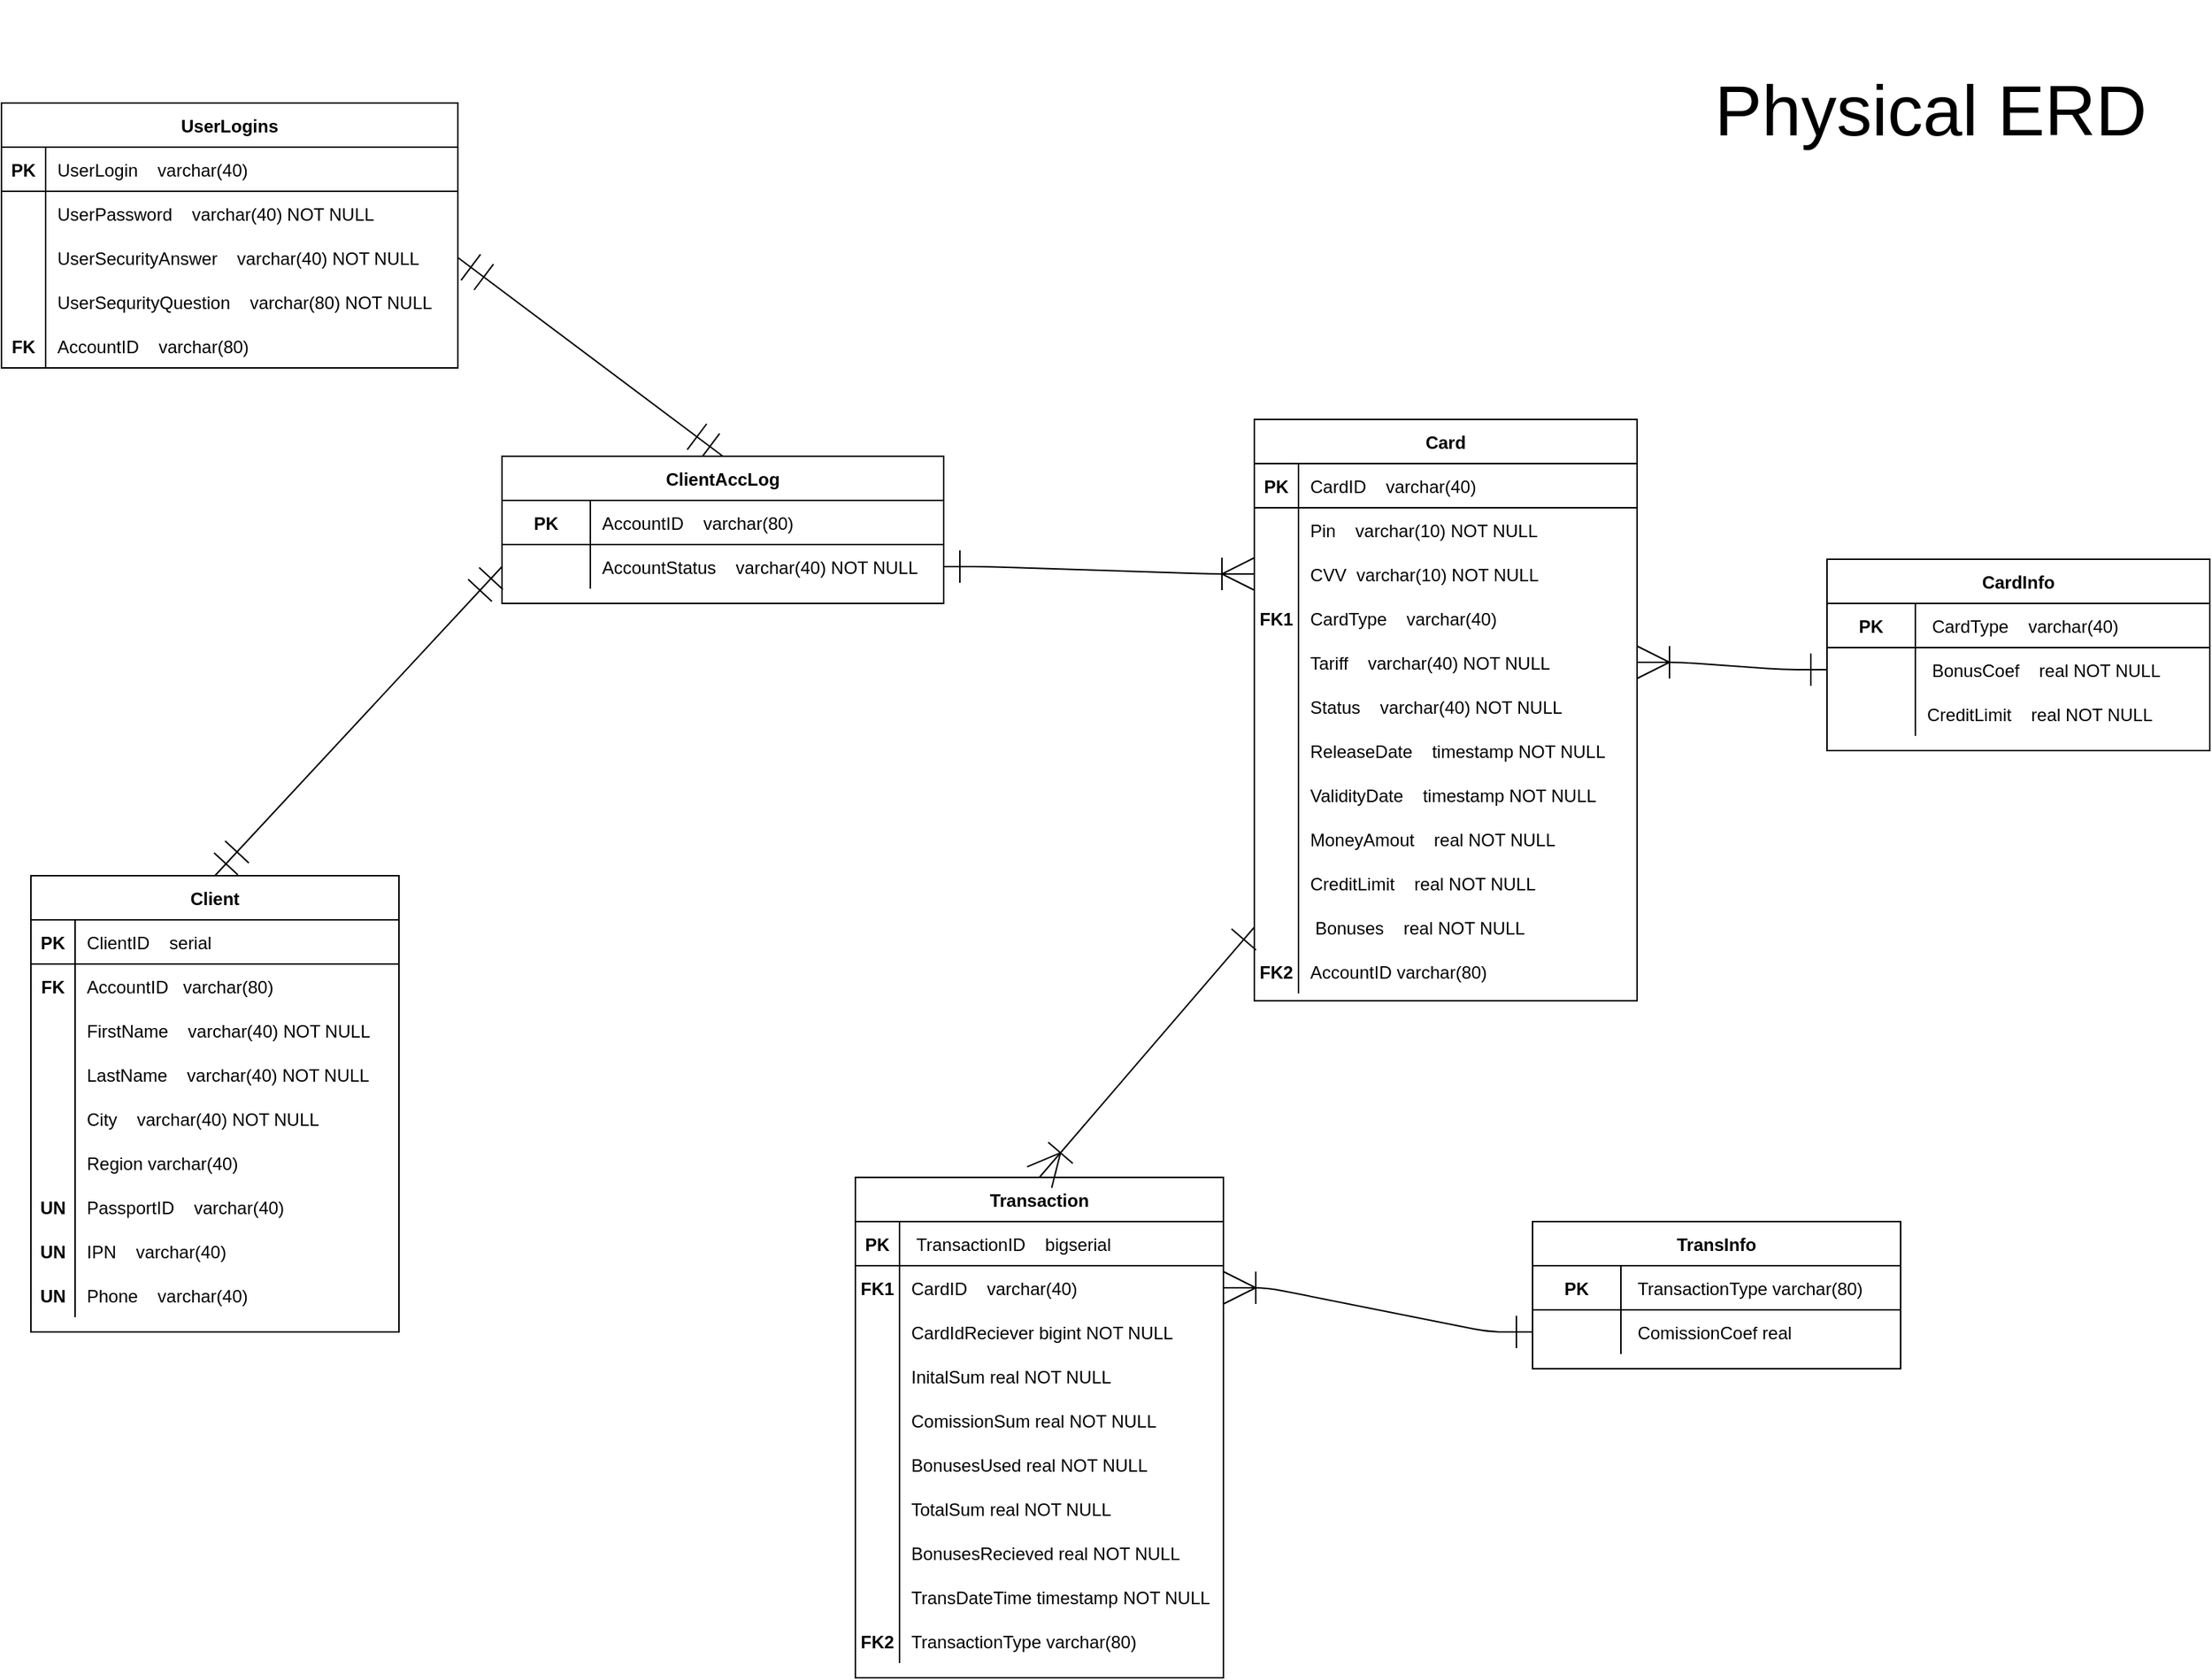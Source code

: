 <mxfile version="13.8.5" type="device"><diagram id="C5RBs43oDa-KdzZeNtuy" name="Page-1"><mxGraphModel dx="1564" dy="1929" grid="1" gridSize="10" guides="1" tooltips="1" connect="1" arrows="1" fold="1" page="1" pageScale="1" pageWidth="827" pageHeight="1169" math="0" shadow="0"><root><mxCell id="WIyWlLk6GJQsqaUBKTNV-0"/><mxCell id="WIyWlLk6GJQsqaUBKTNV-1" parent="WIyWlLk6GJQsqaUBKTNV-0"/><mxCell id="hEeisHP-9Jn-KDHCTW5e-211" value="" style="endArrow=ERmandOne;html=1;entryX=0.5;entryY=0;entryDx=0;entryDy=0;exitX=1;exitY=0.5;exitDx=0;exitDy=0;startArrow=ERmandOne;startFill=0;endFill=0;endSize=20;startSize=20;" parent="WIyWlLk6GJQsqaUBKTNV-1" source="hEeisHP-9Jn-KDHCTW5e-7" target="hEeisHP-9Jn-KDHCTW5e-103" edge="1"><mxGeometry width="50" height="50" relative="1" as="geometry"><mxPoint x="270" y="280" as="sourcePoint"/><mxPoint x="320" y="230" as="targetPoint"/></mxGeometry></mxCell><mxCell id="hEeisHP-9Jn-KDHCTW5e-212" value="" style="endArrow=ERmandOne;html=1;entryX=0;entryY=0.5;entryDx=0;entryDy=0;exitX=0.5;exitY=0;exitDx=0;exitDy=0;startArrow=ERmandOne;startFill=0;endFill=0;endSize=20;startSize=20;" parent="WIyWlLk6GJQsqaUBKTNV-1" source="hEeisHP-9Jn-KDHCTW5e-60" target="hEeisHP-9Jn-KDHCTW5e-110" edge="1"><mxGeometry width="50" height="50" relative="1" as="geometry"><mxPoint x="270" y="340" as="sourcePoint"/><mxPoint x="320" y="290" as="targetPoint"/></mxGeometry></mxCell><mxCell id="hEeisHP-9Jn-KDHCTW5e-60" value="Client" style="shape=table;startSize=30;container=1;collapsible=1;childLayout=tableLayout;fixedRows=1;rowLines=0;fontStyle=1;align=center;resizeLast=1;" parent="WIyWlLk6GJQsqaUBKTNV-1" vertex="1"><mxGeometry x="150" y="445" width="250" height="310" as="geometry"/></mxCell><mxCell id="hEeisHP-9Jn-KDHCTW5e-61" value="" style="shape=partialRectangle;collapsible=0;dropTarget=0;pointerEvents=0;fillColor=none;top=0;left=0;bottom=1;right=0;points=[[0,0.5],[1,0.5]];portConstraint=eastwest;" parent="hEeisHP-9Jn-KDHCTW5e-60" vertex="1"><mxGeometry y="30" width="250" height="30" as="geometry"/></mxCell><mxCell id="hEeisHP-9Jn-KDHCTW5e-62" value="PK" style="shape=partialRectangle;connectable=0;fillColor=none;top=0;left=0;bottom=0;right=0;fontStyle=1;overflow=hidden;" parent="hEeisHP-9Jn-KDHCTW5e-61" vertex="1"><mxGeometry width="30" height="30" as="geometry"/></mxCell><mxCell id="hEeisHP-9Jn-KDHCTW5e-63" value="ClientID    serial" style="shape=partialRectangle;connectable=0;fillColor=none;top=0;left=0;bottom=0;right=0;align=left;spacingLeft=6;fontStyle=0;overflow=hidden;" parent="hEeisHP-9Jn-KDHCTW5e-61" vertex="1"><mxGeometry x="30" width="220" height="30" as="geometry"/></mxCell><mxCell id="hEeisHP-9Jn-KDHCTW5e-64" value="" style="shape=partialRectangle;collapsible=0;dropTarget=0;pointerEvents=0;fillColor=none;top=0;left=0;bottom=0;right=0;points=[[0,0.5],[1,0.5]];portConstraint=eastwest;" parent="hEeisHP-9Jn-KDHCTW5e-60" vertex="1"><mxGeometry y="60" width="250" height="30" as="geometry"/></mxCell><mxCell id="hEeisHP-9Jn-KDHCTW5e-65" value="FK" style="shape=partialRectangle;connectable=0;fillColor=none;top=0;left=0;bottom=0;right=0;editable=1;overflow=hidden;fontStyle=1" parent="hEeisHP-9Jn-KDHCTW5e-64" vertex="1"><mxGeometry width="30" height="30" as="geometry"/></mxCell><mxCell id="hEeisHP-9Jn-KDHCTW5e-66" value="AccountID   varchar(80)" style="shape=partialRectangle;connectable=0;fillColor=none;top=0;left=0;bottom=0;right=0;align=left;spacingLeft=6;overflow=hidden;" parent="hEeisHP-9Jn-KDHCTW5e-64" vertex="1"><mxGeometry x="30" width="220" height="30" as="geometry"/></mxCell><mxCell id="hEeisHP-9Jn-KDHCTW5e-67" value="" style="shape=partialRectangle;collapsible=0;dropTarget=0;pointerEvents=0;fillColor=none;top=0;left=0;bottom=0;right=0;points=[[0,0.5],[1,0.5]];portConstraint=eastwest;" parent="hEeisHP-9Jn-KDHCTW5e-60" vertex="1"><mxGeometry y="90" width="250" height="30" as="geometry"/></mxCell><mxCell id="hEeisHP-9Jn-KDHCTW5e-68" value="" style="shape=partialRectangle;connectable=0;fillColor=none;top=0;left=0;bottom=0;right=0;editable=1;overflow=hidden;" parent="hEeisHP-9Jn-KDHCTW5e-67" vertex="1"><mxGeometry width="30" height="30" as="geometry"/></mxCell><mxCell id="hEeisHP-9Jn-KDHCTW5e-69" value="FirstName    varchar(40) NOT NULL" style="shape=partialRectangle;connectable=0;fillColor=none;top=0;left=0;bottom=0;right=0;align=left;spacingLeft=6;overflow=hidden;" parent="hEeisHP-9Jn-KDHCTW5e-67" vertex="1"><mxGeometry x="30" width="220" height="30" as="geometry"/></mxCell><mxCell id="hEeisHP-9Jn-KDHCTW5e-73" value="" style="shape=partialRectangle;collapsible=0;dropTarget=0;pointerEvents=0;fillColor=none;top=0;left=0;bottom=0;right=0;points=[[0,0.5],[1,0.5]];portConstraint=eastwest;" parent="hEeisHP-9Jn-KDHCTW5e-60" vertex="1"><mxGeometry y="120" width="250" height="30" as="geometry"/></mxCell><mxCell id="hEeisHP-9Jn-KDHCTW5e-74" value="" style="shape=partialRectangle;connectable=0;fillColor=none;top=0;left=0;bottom=0;right=0;editable=1;overflow=hidden;" parent="hEeisHP-9Jn-KDHCTW5e-73" vertex="1"><mxGeometry width="30" height="30" as="geometry"/></mxCell><mxCell id="hEeisHP-9Jn-KDHCTW5e-75" value="LastName    varchar(40) NOT NULL" style="shape=partialRectangle;connectable=0;fillColor=none;top=0;left=0;bottom=0;right=0;align=left;spacingLeft=6;overflow=hidden;" parent="hEeisHP-9Jn-KDHCTW5e-73" vertex="1"><mxGeometry x="30" width="220" height="30" as="geometry"/></mxCell><mxCell id="hEeisHP-9Jn-KDHCTW5e-70" value="" style="shape=partialRectangle;collapsible=0;dropTarget=0;pointerEvents=0;fillColor=none;top=0;left=0;bottom=0;right=0;points=[[0,0.5],[1,0.5]];portConstraint=eastwest;" parent="hEeisHP-9Jn-KDHCTW5e-60" vertex="1"><mxGeometry y="150" width="250" height="30" as="geometry"/></mxCell><mxCell id="hEeisHP-9Jn-KDHCTW5e-71" value="" style="shape=partialRectangle;connectable=0;fillColor=none;top=0;left=0;bottom=0;right=0;editable=1;overflow=hidden;" parent="hEeisHP-9Jn-KDHCTW5e-70" vertex="1"><mxGeometry width="30" height="30" as="geometry"/></mxCell><mxCell id="hEeisHP-9Jn-KDHCTW5e-72" value="City    varchar(40) NOT NULL" style="shape=partialRectangle;connectable=0;fillColor=none;top=0;left=0;bottom=0;right=0;align=left;spacingLeft=6;overflow=hidden;" parent="hEeisHP-9Jn-KDHCTW5e-70" vertex="1"><mxGeometry x="30" width="220" height="30" as="geometry"/></mxCell><mxCell id="iezUVxUMTP82HLsxbTyF-3" style="shape=partialRectangle;collapsible=0;dropTarget=0;pointerEvents=0;fillColor=none;top=0;left=0;bottom=0;right=0;points=[[0,0.5],[1,0.5]];portConstraint=eastwest;" vertex="1" parent="hEeisHP-9Jn-KDHCTW5e-60"><mxGeometry y="180" width="250" height="30" as="geometry"/></mxCell><mxCell id="iezUVxUMTP82HLsxbTyF-4" style="shape=partialRectangle;connectable=0;fillColor=none;top=0;left=0;bottom=0;right=0;editable=1;overflow=hidden;" vertex="1" parent="iezUVxUMTP82HLsxbTyF-3"><mxGeometry width="30" height="30" as="geometry"/></mxCell><mxCell id="iezUVxUMTP82HLsxbTyF-5" value="Region varchar(40)" style="shape=partialRectangle;connectable=0;fillColor=none;top=0;left=0;bottom=0;right=0;align=left;spacingLeft=6;overflow=hidden;" vertex="1" parent="iezUVxUMTP82HLsxbTyF-3"><mxGeometry x="30" width="220" height="30" as="geometry"/></mxCell><mxCell id="hEeisHP-9Jn-KDHCTW5e-76" value="" style="shape=partialRectangle;collapsible=0;dropTarget=0;pointerEvents=0;fillColor=none;top=0;left=0;bottom=0;right=0;points=[[0,0.5],[1,0.5]];portConstraint=eastwest;" parent="hEeisHP-9Jn-KDHCTW5e-60" vertex="1"><mxGeometry y="210" width="250" height="30" as="geometry"/></mxCell><mxCell id="hEeisHP-9Jn-KDHCTW5e-77" value="UN" style="shape=partialRectangle;connectable=0;fillColor=none;top=0;left=0;bottom=0;right=0;editable=1;overflow=hidden;fontStyle=1" parent="hEeisHP-9Jn-KDHCTW5e-76" vertex="1"><mxGeometry width="30" height="30" as="geometry"/></mxCell><mxCell id="hEeisHP-9Jn-KDHCTW5e-78" value="PassportID    varchar(40)" style="shape=partialRectangle;connectable=0;fillColor=none;top=0;left=0;bottom=0;right=0;align=left;spacingLeft=6;overflow=hidden;" parent="hEeisHP-9Jn-KDHCTW5e-76" vertex="1"><mxGeometry x="30" width="220" height="30" as="geometry"/></mxCell><mxCell id="hEeisHP-9Jn-KDHCTW5e-79" value="" style="shape=partialRectangle;collapsible=0;dropTarget=0;pointerEvents=0;fillColor=none;top=0;left=0;bottom=0;right=0;points=[[0,0.5],[1,0.5]];portConstraint=eastwest;" parent="hEeisHP-9Jn-KDHCTW5e-60" vertex="1"><mxGeometry y="240" width="250" height="30" as="geometry"/></mxCell><mxCell id="hEeisHP-9Jn-KDHCTW5e-80" value="UN" style="shape=partialRectangle;connectable=0;fillColor=none;top=0;left=0;bottom=0;right=0;editable=1;overflow=hidden;fontStyle=1" parent="hEeisHP-9Jn-KDHCTW5e-79" vertex="1"><mxGeometry width="30" height="30" as="geometry"/></mxCell><mxCell id="hEeisHP-9Jn-KDHCTW5e-81" value="IPN    varchar(40)" style="shape=partialRectangle;connectable=0;fillColor=none;top=0;left=0;bottom=0;right=0;align=left;spacingLeft=6;overflow=hidden;" parent="hEeisHP-9Jn-KDHCTW5e-79" vertex="1"><mxGeometry x="30" width="220" height="30" as="geometry"/></mxCell><mxCell id="hEeisHP-9Jn-KDHCTW5e-82" value="" style="shape=partialRectangle;collapsible=0;dropTarget=0;pointerEvents=0;fillColor=none;top=0;left=0;bottom=0;right=0;points=[[0,0.5],[1,0.5]];portConstraint=eastwest;" parent="hEeisHP-9Jn-KDHCTW5e-60" vertex="1"><mxGeometry y="270" width="250" height="30" as="geometry"/></mxCell><mxCell id="hEeisHP-9Jn-KDHCTW5e-83" value="UN" style="shape=partialRectangle;connectable=0;fillColor=none;top=0;left=0;bottom=0;right=0;editable=1;overflow=hidden;fontStyle=1" parent="hEeisHP-9Jn-KDHCTW5e-82" vertex="1"><mxGeometry width="30" height="30" as="geometry"/></mxCell><mxCell id="hEeisHP-9Jn-KDHCTW5e-84" value="Phone    varchar(40)" style="shape=partialRectangle;connectable=0;fillColor=none;top=0;left=0;bottom=0;right=0;align=left;spacingLeft=6;overflow=hidden;" parent="hEeisHP-9Jn-KDHCTW5e-82" vertex="1"><mxGeometry x="30" width="220" height="30" as="geometry"/></mxCell><mxCell id="hEeisHP-9Jn-KDHCTW5e-0" value="UserLogins" style="shape=table;startSize=30;container=1;collapsible=1;childLayout=tableLayout;fixedRows=1;rowLines=0;fontStyle=1;align=center;resizeLast=1;" parent="WIyWlLk6GJQsqaUBKTNV-1" vertex="1"><mxGeometry x="130" y="-80" width="310" height="180" as="geometry"/></mxCell><mxCell id="hEeisHP-9Jn-KDHCTW5e-1" value="" style="shape=partialRectangle;collapsible=0;dropTarget=0;pointerEvents=0;fillColor=none;top=0;left=0;bottom=1;right=0;points=[[0,0.5],[1,0.5]];portConstraint=eastwest;" parent="hEeisHP-9Jn-KDHCTW5e-0" vertex="1"><mxGeometry y="30" width="310" height="30" as="geometry"/></mxCell><mxCell id="hEeisHP-9Jn-KDHCTW5e-2" value="PK" style="shape=partialRectangle;connectable=0;fillColor=none;top=0;left=0;bottom=0;right=0;fontStyle=1;overflow=hidden;" parent="hEeisHP-9Jn-KDHCTW5e-1" vertex="1"><mxGeometry width="30" height="30" as="geometry"/></mxCell><mxCell id="hEeisHP-9Jn-KDHCTW5e-3" value="UserLogin    varchar(40)" style="shape=partialRectangle;connectable=0;fillColor=none;top=0;left=0;bottom=0;right=0;align=left;spacingLeft=6;fontStyle=0;overflow=hidden;" parent="hEeisHP-9Jn-KDHCTW5e-1" vertex="1"><mxGeometry x="30" width="280" height="30" as="geometry"/></mxCell><mxCell id="hEeisHP-9Jn-KDHCTW5e-4" value="" style="shape=partialRectangle;collapsible=0;dropTarget=0;pointerEvents=0;fillColor=none;top=0;left=0;bottom=0;right=0;points=[[0,0.5],[1,0.5]];portConstraint=eastwest;" parent="hEeisHP-9Jn-KDHCTW5e-0" vertex="1"><mxGeometry y="60" width="310" height="30" as="geometry"/></mxCell><mxCell id="hEeisHP-9Jn-KDHCTW5e-5" value="" style="shape=partialRectangle;connectable=0;fillColor=none;top=0;left=0;bottom=0;right=0;editable=1;overflow=hidden;" parent="hEeisHP-9Jn-KDHCTW5e-4" vertex="1"><mxGeometry width="30" height="30" as="geometry"/></mxCell><mxCell id="hEeisHP-9Jn-KDHCTW5e-6" value="UserPassword    varchar(40) NOT NULL" style="shape=partialRectangle;connectable=0;fillColor=none;top=0;left=0;bottom=0;right=0;align=left;spacingLeft=6;overflow=hidden;" parent="hEeisHP-9Jn-KDHCTW5e-4" vertex="1"><mxGeometry x="30" width="280" height="30" as="geometry"/></mxCell><mxCell id="hEeisHP-9Jn-KDHCTW5e-7" value="" style="shape=partialRectangle;collapsible=0;dropTarget=0;pointerEvents=0;fillColor=none;top=0;left=0;bottom=0;right=0;points=[[0,0.5],[1,0.5]];portConstraint=eastwest;" parent="hEeisHP-9Jn-KDHCTW5e-0" vertex="1"><mxGeometry y="90" width="310" height="30" as="geometry"/></mxCell><mxCell id="hEeisHP-9Jn-KDHCTW5e-8" value="" style="shape=partialRectangle;connectable=0;fillColor=none;top=0;left=0;bottom=0;right=0;editable=1;overflow=hidden;" parent="hEeisHP-9Jn-KDHCTW5e-7" vertex="1"><mxGeometry width="30" height="30" as="geometry"/></mxCell><mxCell id="hEeisHP-9Jn-KDHCTW5e-9" value="UserSecurityAnswer    varchar(40) NOT NULL" style="shape=partialRectangle;connectable=0;fillColor=none;top=0;left=0;bottom=0;right=0;align=left;spacingLeft=6;overflow=hidden;" parent="hEeisHP-9Jn-KDHCTW5e-7" vertex="1"><mxGeometry x="30" width="280" height="30" as="geometry"/></mxCell><mxCell id="hEeisHP-9Jn-KDHCTW5e-10" value="" style="shape=partialRectangle;collapsible=0;dropTarget=0;pointerEvents=0;fillColor=none;top=0;left=0;bottom=0;right=0;points=[[0,0.5],[1,0.5]];portConstraint=eastwest;" parent="hEeisHP-9Jn-KDHCTW5e-0" vertex="1"><mxGeometry y="120" width="310" height="30" as="geometry"/></mxCell><mxCell id="hEeisHP-9Jn-KDHCTW5e-11" value="" style="shape=partialRectangle;connectable=0;fillColor=none;top=0;left=0;bottom=0;right=0;editable=1;overflow=hidden;" parent="hEeisHP-9Jn-KDHCTW5e-10" vertex="1"><mxGeometry width="30" height="30" as="geometry"/></mxCell><mxCell id="hEeisHP-9Jn-KDHCTW5e-12" value="UserSequrityQuestion    varchar(80) NOT NULL" style="shape=partialRectangle;connectable=0;fillColor=none;top=0;left=0;bottom=0;right=0;align=left;spacingLeft=6;overflow=hidden;" parent="hEeisHP-9Jn-KDHCTW5e-10" vertex="1"><mxGeometry x="30" width="280" height="30" as="geometry"/></mxCell><mxCell id="hEeisHP-9Jn-KDHCTW5e-30" value="" style="shape=partialRectangle;collapsible=0;dropTarget=0;pointerEvents=0;fillColor=none;top=0;left=0;bottom=0;right=0;points=[[0,0.5],[1,0.5]];portConstraint=eastwest;" parent="hEeisHP-9Jn-KDHCTW5e-0" vertex="1"><mxGeometry y="150" width="310" height="30" as="geometry"/></mxCell><mxCell id="hEeisHP-9Jn-KDHCTW5e-31" value="FK" style="shape=partialRectangle;connectable=0;fillColor=none;top=0;left=0;bottom=0;right=0;fontStyle=1;overflow=hidden;" parent="hEeisHP-9Jn-KDHCTW5e-30" vertex="1"><mxGeometry width="30" height="30" as="geometry"/></mxCell><mxCell id="hEeisHP-9Jn-KDHCTW5e-32" value="AccountID    varchar(80) " style="shape=partialRectangle;connectable=0;fillColor=none;top=0;left=0;bottom=0;right=0;align=left;spacingLeft=6;fontStyle=0;overflow=hidden;" parent="hEeisHP-9Jn-KDHCTW5e-30" vertex="1"><mxGeometry x="30" width="280" height="30" as="geometry"/></mxCell><mxCell id="hEeisHP-9Jn-KDHCTW5e-177" value="Card" style="shape=table;startSize=30;container=1;collapsible=1;childLayout=tableLayout;fixedRows=1;rowLines=0;fontStyle=1;align=center;resizeLast=1;" parent="WIyWlLk6GJQsqaUBKTNV-1" vertex="1"><mxGeometry x="981" y="135" width="260" height="395" as="geometry"/></mxCell><mxCell id="hEeisHP-9Jn-KDHCTW5e-178" value="" style="shape=partialRectangle;collapsible=0;dropTarget=0;pointerEvents=0;fillColor=none;top=0;left=0;bottom=1;right=0;points=[[0,0.5],[1,0.5]];portConstraint=eastwest;" parent="hEeisHP-9Jn-KDHCTW5e-177" vertex="1"><mxGeometry y="30" width="260" height="30" as="geometry"/></mxCell><mxCell id="hEeisHP-9Jn-KDHCTW5e-179" value="PK" style="shape=partialRectangle;connectable=0;fillColor=none;top=0;left=0;bottom=0;right=0;fontStyle=1;overflow=hidden;" parent="hEeisHP-9Jn-KDHCTW5e-178" vertex="1"><mxGeometry width="30" height="30" as="geometry"/></mxCell><mxCell id="hEeisHP-9Jn-KDHCTW5e-180" value="CardID    varchar(40)" style="shape=partialRectangle;connectable=0;fillColor=none;top=0;left=0;bottom=0;right=0;align=left;spacingLeft=6;fontStyle=0;overflow=hidden;" parent="hEeisHP-9Jn-KDHCTW5e-178" vertex="1"><mxGeometry x="30" width="230" height="30" as="geometry"/></mxCell><mxCell id="hEeisHP-9Jn-KDHCTW5e-181" value="" style="shape=partialRectangle;collapsible=0;dropTarget=0;pointerEvents=0;fillColor=none;top=0;left=0;bottom=0;right=0;points=[[0,0.5],[1,0.5]];portConstraint=eastwest;" parent="hEeisHP-9Jn-KDHCTW5e-177" vertex="1"><mxGeometry y="60" width="260" height="30" as="geometry"/></mxCell><mxCell id="hEeisHP-9Jn-KDHCTW5e-182" value="" style="shape=partialRectangle;connectable=0;fillColor=none;top=0;left=0;bottom=0;right=0;editable=1;overflow=hidden;" parent="hEeisHP-9Jn-KDHCTW5e-181" vertex="1"><mxGeometry width="30" height="30" as="geometry"/></mxCell><mxCell id="hEeisHP-9Jn-KDHCTW5e-183" value="Pin    varchar(10) NOT NULL" style="shape=partialRectangle;connectable=0;fillColor=none;top=0;left=0;bottom=0;right=0;align=left;spacingLeft=6;overflow=hidden;" parent="hEeisHP-9Jn-KDHCTW5e-181" vertex="1"><mxGeometry x="30" width="230" height="30" as="geometry"/></mxCell><mxCell id="bzq7xcYfYld5yZ7aSAwy-1" style="shape=partialRectangle;collapsible=0;dropTarget=0;pointerEvents=0;fillColor=none;top=0;left=0;bottom=0;right=0;points=[[0,0.5],[1,0.5]];portConstraint=eastwest;" parent="hEeisHP-9Jn-KDHCTW5e-177" vertex="1"><mxGeometry y="90" width="260" height="30" as="geometry"/></mxCell><mxCell id="bzq7xcYfYld5yZ7aSAwy-2" style="shape=partialRectangle;connectable=0;fillColor=none;top=0;left=0;bottom=0;right=0;editable=1;overflow=hidden;" parent="bzq7xcYfYld5yZ7aSAwy-1" vertex="1"><mxGeometry width="30" height="30" as="geometry"/></mxCell><mxCell id="bzq7xcYfYld5yZ7aSAwy-3" style="shape=partialRectangle;connectable=0;fillColor=none;top=0;left=0;bottom=0;right=0;align=left;spacingLeft=6;overflow=hidden;" parent="bzq7xcYfYld5yZ7aSAwy-1" vertex="1"><mxGeometry x="30" width="230" height="30" as="geometry"/></mxCell><mxCell id="hEeisHP-9Jn-KDHCTW5e-184" value="" style="shape=partialRectangle;collapsible=0;dropTarget=0;pointerEvents=0;fillColor=none;top=0;left=0;bottom=0;right=0;points=[[0,0.5],[1,0.5]];portConstraint=eastwest;" parent="hEeisHP-9Jn-KDHCTW5e-177" vertex="1"><mxGeometry y="120" width="260" height="30" as="geometry"/></mxCell><mxCell id="hEeisHP-9Jn-KDHCTW5e-185" value="FK1" style="shape=partialRectangle;connectable=0;fillColor=none;top=0;left=0;bottom=0;right=0;editable=1;overflow=hidden;fontStyle=1" parent="hEeisHP-9Jn-KDHCTW5e-184" vertex="1"><mxGeometry width="30" height="30" as="geometry"/></mxCell><mxCell id="hEeisHP-9Jn-KDHCTW5e-186" value="CardType    varchar(40)" style="shape=partialRectangle;connectable=0;fillColor=none;top=0;left=0;bottom=0;right=0;align=left;spacingLeft=6;overflow=hidden;fontStyle=0" parent="hEeisHP-9Jn-KDHCTW5e-184" vertex="1"><mxGeometry x="30" width="230" height="30" as="geometry"/></mxCell><mxCell id="hEeisHP-9Jn-KDHCTW5e-187" value="" style="shape=partialRectangle;collapsible=0;dropTarget=0;pointerEvents=0;fillColor=none;top=0;left=0;bottom=0;right=0;points=[[0,0.5],[1,0.5]];portConstraint=eastwest;" parent="hEeisHP-9Jn-KDHCTW5e-177" vertex="1"><mxGeometry y="150" width="260" height="30" as="geometry"/></mxCell><mxCell id="hEeisHP-9Jn-KDHCTW5e-188" value="" style="shape=partialRectangle;connectable=0;fillColor=none;top=0;left=0;bottom=0;right=0;editable=1;overflow=hidden;" parent="hEeisHP-9Jn-KDHCTW5e-187" vertex="1"><mxGeometry width="30" height="30" as="geometry"/></mxCell><mxCell id="hEeisHP-9Jn-KDHCTW5e-189" value="Tariff    varchar(40) NOT NULL" style="shape=partialRectangle;connectable=0;fillColor=none;top=0;left=0;bottom=0;right=0;align=left;spacingLeft=6;overflow=hidden;" parent="hEeisHP-9Jn-KDHCTW5e-187" vertex="1"><mxGeometry x="30" width="230" height="30" as="geometry"/></mxCell><mxCell id="hEeisHP-9Jn-KDHCTW5e-190" value="" style="shape=partialRectangle;collapsible=0;dropTarget=0;pointerEvents=0;fillColor=none;top=0;left=0;bottom=0;right=0;points=[[0,0.5],[1,0.5]];portConstraint=eastwest;" parent="hEeisHP-9Jn-KDHCTW5e-177" vertex="1"><mxGeometry y="180" width="260" height="30" as="geometry"/></mxCell><mxCell id="hEeisHP-9Jn-KDHCTW5e-191" value="" style="shape=partialRectangle;connectable=0;fillColor=none;top=0;left=0;bottom=0;right=0;editable=1;overflow=hidden;" parent="hEeisHP-9Jn-KDHCTW5e-190" vertex="1"><mxGeometry width="30" height="30" as="geometry"/></mxCell><mxCell id="hEeisHP-9Jn-KDHCTW5e-192" value="Status    varchar(40) NOT NULL" style="shape=partialRectangle;connectable=0;fillColor=none;top=0;left=0;bottom=0;right=0;align=left;spacingLeft=6;overflow=hidden;" parent="hEeisHP-9Jn-KDHCTW5e-190" vertex="1"><mxGeometry x="30" width="230" height="30" as="geometry"/></mxCell><mxCell id="hEeisHP-9Jn-KDHCTW5e-193" value="" style="shape=partialRectangle;collapsible=0;dropTarget=0;pointerEvents=0;fillColor=none;top=0;left=0;bottom=0;right=0;points=[[0,0.5],[1,0.5]];portConstraint=eastwest;" parent="hEeisHP-9Jn-KDHCTW5e-177" vertex="1"><mxGeometry y="210" width="260" height="30" as="geometry"/></mxCell><mxCell id="hEeisHP-9Jn-KDHCTW5e-194" value="" style="shape=partialRectangle;connectable=0;fillColor=none;top=0;left=0;bottom=0;right=0;editable=1;overflow=hidden;" parent="hEeisHP-9Jn-KDHCTW5e-193" vertex="1"><mxGeometry width="30" height="30" as="geometry"/></mxCell><mxCell id="hEeisHP-9Jn-KDHCTW5e-195" value="ReleaseDate    timestamp NOT NULL" style="shape=partialRectangle;connectable=0;fillColor=none;top=0;left=0;bottom=0;right=0;align=left;spacingLeft=6;overflow=hidden;" parent="hEeisHP-9Jn-KDHCTW5e-193" vertex="1"><mxGeometry x="30" width="230" height="30" as="geometry"/></mxCell><mxCell id="hEeisHP-9Jn-KDHCTW5e-196" value="" style="shape=partialRectangle;collapsible=0;dropTarget=0;pointerEvents=0;fillColor=none;top=0;left=0;bottom=0;right=0;points=[[0,0.5],[1,0.5]];portConstraint=eastwest;" parent="hEeisHP-9Jn-KDHCTW5e-177" vertex="1"><mxGeometry y="240" width="260" height="30" as="geometry"/></mxCell><mxCell id="hEeisHP-9Jn-KDHCTW5e-197" value="" style="shape=partialRectangle;connectable=0;fillColor=none;top=0;left=0;bottom=0;right=0;editable=1;overflow=hidden;" parent="hEeisHP-9Jn-KDHCTW5e-196" vertex="1"><mxGeometry width="30" height="30" as="geometry"/></mxCell><mxCell id="hEeisHP-9Jn-KDHCTW5e-198" value="ValidityDate    timestamp NOT NULL" style="shape=partialRectangle;connectable=0;fillColor=none;top=0;left=0;bottom=0;right=0;align=left;spacingLeft=6;overflow=hidden;" parent="hEeisHP-9Jn-KDHCTW5e-196" vertex="1"><mxGeometry x="30" width="230" height="30" as="geometry"/></mxCell><mxCell id="FJ2U3e6YFhxGVeKbglPb-0" style="shape=partialRectangle;collapsible=0;dropTarget=0;pointerEvents=0;fillColor=none;top=0;left=0;bottom=0;right=0;points=[[0,0.5],[1,0.5]];portConstraint=eastwest;" parent="hEeisHP-9Jn-KDHCTW5e-177" vertex="1"><mxGeometry y="270" width="260" height="30" as="geometry"/></mxCell><mxCell id="FJ2U3e6YFhxGVeKbglPb-1" style="shape=partialRectangle;connectable=0;fillColor=none;top=0;left=0;bottom=0;right=0;editable=1;overflow=hidden;" parent="FJ2U3e6YFhxGVeKbglPb-0" vertex="1"><mxGeometry width="30" height="30" as="geometry"/></mxCell><mxCell id="FJ2U3e6YFhxGVeKbglPb-2" value="MoneyAmout    real NOT NULL" style="shape=partialRectangle;connectable=0;fillColor=none;top=0;left=0;bottom=0;right=0;align=left;spacingLeft=6;overflow=hidden;" parent="FJ2U3e6YFhxGVeKbglPb-0" vertex="1"><mxGeometry x="30" width="230" height="30" as="geometry"/></mxCell><mxCell id="hEeisHP-9Jn-KDHCTW5e-199" value="" style="shape=partialRectangle;collapsible=0;dropTarget=0;pointerEvents=0;fillColor=none;top=0;left=0;bottom=0;right=0;points=[[0,0.5],[1,0.5]];portConstraint=eastwest;" parent="hEeisHP-9Jn-KDHCTW5e-177" vertex="1"><mxGeometry y="300" width="260" height="30" as="geometry"/></mxCell><mxCell id="hEeisHP-9Jn-KDHCTW5e-200" value="" style="shape=partialRectangle;connectable=0;fillColor=none;top=0;left=0;bottom=0;right=0;editable=1;overflow=hidden;" parent="hEeisHP-9Jn-KDHCTW5e-199" vertex="1"><mxGeometry width="30" height="30" as="geometry"/></mxCell><mxCell id="hEeisHP-9Jn-KDHCTW5e-201" value="CreditLimit    real NOT NULL" style="shape=partialRectangle;connectable=0;fillColor=none;top=0;left=0;bottom=0;right=0;align=left;spacingLeft=6;overflow=hidden;" parent="hEeisHP-9Jn-KDHCTW5e-199" vertex="1"><mxGeometry x="30" width="230" height="30" as="geometry"/></mxCell><mxCell id="hEeisHP-9Jn-KDHCTW5e-202" value="" style="shape=partialRectangle;collapsible=0;dropTarget=0;pointerEvents=0;fillColor=none;top=0;left=0;bottom=0;right=0;points=[[0,0.5],[1,0.5]];portConstraint=eastwest;" parent="hEeisHP-9Jn-KDHCTW5e-177" vertex="1"><mxGeometry y="330" width="260" height="30" as="geometry"/></mxCell><mxCell id="hEeisHP-9Jn-KDHCTW5e-203" value="" style="shape=partialRectangle;connectable=0;fillColor=none;top=0;left=0;bottom=0;right=0;editable=1;overflow=hidden;" parent="hEeisHP-9Jn-KDHCTW5e-202" vertex="1"><mxGeometry width="30" height="30" as="geometry"/></mxCell><mxCell id="hEeisHP-9Jn-KDHCTW5e-204" value=" Bonuses    real NOT NULL" style="shape=partialRectangle;connectable=0;fillColor=none;top=0;left=0;bottom=0;right=0;align=left;spacingLeft=6;overflow=hidden;" parent="hEeisHP-9Jn-KDHCTW5e-202" vertex="1"><mxGeometry x="30" width="230" height="30" as="geometry"/></mxCell><mxCell id="iezUVxUMTP82HLsxbTyF-0" style="shape=partialRectangle;collapsible=0;dropTarget=0;pointerEvents=0;fillColor=none;top=0;left=0;bottom=0;right=0;points=[[0,0.5],[1,0.5]];portConstraint=eastwest;" vertex="1" parent="hEeisHP-9Jn-KDHCTW5e-177"><mxGeometry y="360" width="260" height="30" as="geometry"/></mxCell><mxCell id="iezUVxUMTP82HLsxbTyF-1" value="FK2" style="shape=partialRectangle;connectable=0;fillColor=none;top=0;left=0;bottom=0;right=0;editable=1;overflow=hidden;fontStyle=1" vertex="1" parent="iezUVxUMTP82HLsxbTyF-0"><mxGeometry width="30" height="30" as="geometry"/></mxCell><mxCell id="iezUVxUMTP82HLsxbTyF-2" value="AccountID varchar(80)" style="shape=partialRectangle;connectable=0;fillColor=none;top=0;left=0;bottom=0;right=0;align=left;spacingLeft=6;overflow=hidden;" vertex="1" parent="iezUVxUMTP82HLsxbTyF-0"><mxGeometry x="30" width="230" height="30" as="geometry"/></mxCell><mxCell id="hEeisHP-9Jn-KDHCTW5e-136" value="CardInfo" style="shape=table;startSize=30;container=1;collapsible=1;childLayout=tableLayout;fixedRows=1;rowLines=0;fontStyle=1;align=center;resizeLast=1;" parent="WIyWlLk6GJQsqaUBKTNV-1" vertex="1"><mxGeometry x="1370" y="230" width="260" height="130" as="geometry"/></mxCell><mxCell id="hEeisHP-9Jn-KDHCTW5e-137" value="" style="shape=partialRectangle;collapsible=0;dropTarget=0;pointerEvents=0;fillColor=none;top=0;left=0;bottom=1;right=0;points=[[0,0.5],[1,0.5]];portConstraint=eastwest;" parent="hEeisHP-9Jn-KDHCTW5e-136" vertex="1"><mxGeometry y="30" width="260" height="30" as="geometry"/></mxCell><mxCell id="hEeisHP-9Jn-KDHCTW5e-138" value="PK" style="shape=partialRectangle;connectable=0;fillColor=none;top=0;left=0;bottom=0;right=0;fontStyle=1;overflow=hidden;" parent="hEeisHP-9Jn-KDHCTW5e-137" vertex="1"><mxGeometry width="60" height="30" as="geometry"/></mxCell><mxCell id="hEeisHP-9Jn-KDHCTW5e-139" value=" CardType    varchar(40)" style="shape=partialRectangle;connectable=0;fillColor=none;top=0;left=0;bottom=0;right=0;align=left;spacingLeft=6;fontStyle=0;overflow=hidden;" parent="hEeisHP-9Jn-KDHCTW5e-137" vertex="1"><mxGeometry x="60" width="200" height="30" as="geometry"/></mxCell><mxCell id="hEeisHP-9Jn-KDHCTW5e-140" value="" style="shape=partialRectangle;collapsible=0;dropTarget=0;pointerEvents=0;fillColor=none;top=0;left=0;bottom=0;right=0;points=[[0,0.5],[1,0.5]];portConstraint=eastwest;" parent="hEeisHP-9Jn-KDHCTW5e-136" vertex="1"><mxGeometry y="60" width="260" height="30" as="geometry"/></mxCell><mxCell id="hEeisHP-9Jn-KDHCTW5e-141" value="" style="shape=partialRectangle;connectable=0;fillColor=none;top=0;left=0;bottom=0;right=0;editable=1;overflow=hidden;" parent="hEeisHP-9Jn-KDHCTW5e-140" vertex="1"><mxGeometry width="60" height="30" as="geometry"/></mxCell><mxCell id="hEeisHP-9Jn-KDHCTW5e-142" value=" BonusCoef    real NOT NULL" style="shape=partialRectangle;connectable=0;fillColor=none;top=0;left=0;bottom=0;right=0;align=left;spacingLeft=6;overflow=hidden;" parent="hEeisHP-9Jn-KDHCTW5e-140" vertex="1"><mxGeometry x="60" width="200" height="30" as="geometry"/></mxCell><mxCell id="hEeisHP-9Jn-KDHCTW5e-205" value="" style="shape=partialRectangle;collapsible=0;dropTarget=0;pointerEvents=0;fillColor=none;top=0;left=0;bottom=0;right=0;points=[[0,0.5],[1,0.5]];portConstraint=eastwest;" parent="hEeisHP-9Jn-KDHCTW5e-136" vertex="1"><mxGeometry y="90" width="260" height="30" as="geometry"/></mxCell><mxCell id="hEeisHP-9Jn-KDHCTW5e-206" value="" style="shape=partialRectangle;connectable=0;fillColor=none;top=0;left=0;bottom=0;right=0;editable=1;overflow=hidden;" parent="hEeisHP-9Jn-KDHCTW5e-205" vertex="1"><mxGeometry width="60" height="30" as="geometry"/></mxCell><mxCell id="hEeisHP-9Jn-KDHCTW5e-207" value="CreditLimit    real NOT NULL" style="shape=partialRectangle;connectable=0;fillColor=none;top=0;left=0;bottom=0;right=0;align=left;spacingLeft=6;overflow=hidden;" parent="hEeisHP-9Jn-KDHCTW5e-205" vertex="1"><mxGeometry x="60" width="200" height="30" as="geometry"/></mxCell><mxCell id="VLAxBNAze7589AXrGjAp-3" value="" style="edgeStyle=entityRelationEdgeStyle;fontSize=12;html=1;endArrow=ERone;strokeWidth=1;entryX=0;entryY=0.5;entryDx=0;entryDy=0;exitX=1;exitY=0.5;exitDx=0;exitDy=0;startArrow=ERoneToMany;startFill=0;endFill=0;endSize=20;startSize=20;" parent="WIyWlLk6GJQsqaUBKTNV-1" source="hEeisHP-9Jn-KDHCTW5e-187" target="hEeisHP-9Jn-KDHCTW5e-140" edge="1"><mxGeometry width="100" height="100" relative="1" as="geometry"><mxPoint x="930" y="390" as="sourcePoint"/><mxPoint x="1030" y="290" as="targetPoint"/></mxGeometry></mxCell><mxCell id="hEeisHP-9Jn-KDHCTW5e-143" value="Transaction" style="shape=table;startSize=30;container=1;collapsible=1;childLayout=tableLayout;fixedRows=1;rowLines=0;fontStyle=1;align=center;resizeLast=1;" parent="WIyWlLk6GJQsqaUBKTNV-1" vertex="1"><mxGeometry x="710" y="650" width="250" height="340" as="geometry"/></mxCell><mxCell id="hEeisHP-9Jn-KDHCTW5e-144" value="" style="shape=partialRectangle;collapsible=0;dropTarget=0;pointerEvents=0;fillColor=none;top=0;left=0;bottom=1;right=0;points=[[0,0.5],[1,0.5]];portConstraint=eastwest;" parent="hEeisHP-9Jn-KDHCTW5e-143" vertex="1"><mxGeometry y="30" width="250" height="30" as="geometry"/></mxCell><mxCell id="hEeisHP-9Jn-KDHCTW5e-145" value="PK" style="shape=partialRectangle;connectable=0;fillColor=none;top=0;left=0;bottom=0;right=0;fontStyle=1;overflow=hidden;" parent="hEeisHP-9Jn-KDHCTW5e-144" vertex="1"><mxGeometry width="30" height="30" as="geometry"/></mxCell><mxCell id="hEeisHP-9Jn-KDHCTW5e-146" value=" TransactionID    bigserial" style="shape=partialRectangle;connectable=0;fillColor=none;top=0;left=0;bottom=0;right=0;align=left;spacingLeft=6;fontStyle=0;overflow=hidden;" parent="hEeisHP-9Jn-KDHCTW5e-144" vertex="1"><mxGeometry x="30" width="220" height="30" as="geometry"/></mxCell><mxCell id="hEeisHP-9Jn-KDHCTW5e-147" value="" style="shape=partialRectangle;collapsible=0;dropTarget=0;pointerEvents=0;fillColor=none;top=0;left=0;bottom=0;right=0;points=[[0,0.5],[1,0.5]];portConstraint=eastwest;" parent="hEeisHP-9Jn-KDHCTW5e-143" vertex="1"><mxGeometry y="60" width="250" height="30" as="geometry"/></mxCell><mxCell id="hEeisHP-9Jn-KDHCTW5e-148" value="FK1" style="shape=partialRectangle;connectable=0;fillColor=none;top=0;left=0;bottom=0;right=0;editable=1;overflow=hidden;fontStyle=1" parent="hEeisHP-9Jn-KDHCTW5e-147" vertex="1"><mxGeometry width="30" height="30" as="geometry"/></mxCell><mxCell id="hEeisHP-9Jn-KDHCTW5e-149" value="CardID    varchar(40)" style="shape=partialRectangle;connectable=0;fillColor=none;top=0;left=0;bottom=0;right=0;align=left;spacingLeft=6;overflow=hidden;" parent="hEeisHP-9Jn-KDHCTW5e-147" vertex="1"><mxGeometry x="30" width="220" height="30" as="geometry"/></mxCell><mxCell id="hEeisHP-9Jn-KDHCTW5e-153" value="" style="shape=partialRectangle;collapsible=0;dropTarget=0;pointerEvents=0;fillColor=none;top=0;left=0;bottom=0;right=0;points=[[0,0.5],[1,0.5]];portConstraint=eastwest;" parent="hEeisHP-9Jn-KDHCTW5e-143" vertex="1"><mxGeometry y="90" width="250" height="30" as="geometry"/></mxCell><mxCell id="hEeisHP-9Jn-KDHCTW5e-154" value="" style="shape=partialRectangle;connectable=0;fillColor=none;top=0;left=0;bottom=0;right=0;editable=1;overflow=hidden;" parent="hEeisHP-9Jn-KDHCTW5e-153" vertex="1"><mxGeometry width="30" height="30" as="geometry"/></mxCell><mxCell id="hEeisHP-9Jn-KDHCTW5e-155" value="CardIdReciever bigint NOT NULL" style="shape=partialRectangle;connectable=0;fillColor=none;top=0;left=0;bottom=0;right=0;align=left;spacingLeft=6;overflow=hidden;" parent="hEeisHP-9Jn-KDHCTW5e-153" vertex="1"><mxGeometry x="30" width="220" height="30" as="geometry"/></mxCell><mxCell id="hEeisHP-9Jn-KDHCTW5e-156" value="" style="shape=partialRectangle;collapsible=0;dropTarget=0;pointerEvents=0;fillColor=none;top=0;left=0;bottom=0;right=0;points=[[0,0.5],[1,0.5]];portConstraint=eastwest;" parent="hEeisHP-9Jn-KDHCTW5e-143" vertex="1"><mxGeometry y="120" width="250" height="30" as="geometry"/></mxCell><mxCell id="hEeisHP-9Jn-KDHCTW5e-157" value="" style="shape=partialRectangle;connectable=0;fillColor=none;top=0;left=0;bottom=0;right=0;editable=1;overflow=hidden;" parent="hEeisHP-9Jn-KDHCTW5e-156" vertex="1"><mxGeometry width="30" height="30" as="geometry"/></mxCell><mxCell id="hEeisHP-9Jn-KDHCTW5e-158" value="InitalSum real NOT NULL" style="shape=partialRectangle;connectable=0;fillColor=none;top=0;left=0;bottom=0;right=0;align=left;spacingLeft=6;overflow=hidden;" parent="hEeisHP-9Jn-KDHCTW5e-156" vertex="1"><mxGeometry x="30" width="220" height="30" as="geometry"/></mxCell><mxCell id="hEeisHP-9Jn-KDHCTW5e-159" value="" style="shape=partialRectangle;collapsible=0;dropTarget=0;pointerEvents=0;fillColor=none;top=0;left=0;bottom=0;right=0;points=[[0,0.5],[1,0.5]];portConstraint=eastwest;" parent="hEeisHP-9Jn-KDHCTW5e-143" vertex="1"><mxGeometry y="150" width="250" height="30" as="geometry"/></mxCell><mxCell id="hEeisHP-9Jn-KDHCTW5e-160" value="" style="shape=partialRectangle;connectable=0;fillColor=none;top=0;left=0;bottom=0;right=0;editable=1;overflow=hidden;" parent="hEeisHP-9Jn-KDHCTW5e-159" vertex="1"><mxGeometry width="30" height="30" as="geometry"/></mxCell><mxCell id="hEeisHP-9Jn-KDHCTW5e-161" value="ComissionSum real NOT NULL" style="shape=partialRectangle;connectable=0;fillColor=none;top=0;left=0;bottom=0;right=0;align=left;spacingLeft=6;overflow=hidden;" parent="hEeisHP-9Jn-KDHCTW5e-159" vertex="1"><mxGeometry x="30" width="220" height="30" as="geometry"/></mxCell><mxCell id="hEeisHP-9Jn-KDHCTW5e-162" value="" style="shape=partialRectangle;collapsible=0;dropTarget=0;pointerEvents=0;fillColor=none;top=0;left=0;bottom=0;right=0;points=[[0,0.5],[1,0.5]];portConstraint=eastwest;" parent="hEeisHP-9Jn-KDHCTW5e-143" vertex="1"><mxGeometry y="180" width="250" height="30" as="geometry"/></mxCell><mxCell id="hEeisHP-9Jn-KDHCTW5e-163" value="" style="shape=partialRectangle;connectable=0;fillColor=none;top=0;left=0;bottom=0;right=0;editable=1;overflow=hidden;" parent="hEeisHP-9Jn-KDHCTW5e-162" vertex="1"><mxGeometry width="30" height="30" as="geometry"/></mxCell><mxCell id="hEeisHP-9Jn-KDHCTW5e-164" value="BonusesUsed real NOT NULL" style="shape=partialRectangle;connectable=0;fillColor=none;top=0;left=0;bottom=0;right=0;align=left;spacingLeft=6;overflow=hidden;" parent="hEeisHP-9Jn-KDHCTW5e-162" vertex="1"><mxGeometry x="30" width="220" height="30" as="geometry"/></mxCell><mxCell id="hEeisHP-9Jn-KDHCTW5e-165" value="" style="shape=partialRectangle;collapsible=0;dropTarget=0;pointerEvents=0;fillColor=none;top=0;left=0;bottom=0;right=0;points=[[0,0.5],[1,0.5]];portConstraint=eastwest;" parent="hEeisHP-9Jn-KDHCTW5e-143" vertex="1"><mxGeometry y="210" width="250" height="30" as="geometry"/></mxCell><mxCell id="hEeisHP-9Jn-KDHCTW5e-166" value="" style="shape=partialRectangle;connectable=0;fillColor=none;top=0;left=0;bottom=0;right=0;editable=1;overflow=hidden;" parent="hEeisHP-9Jn-KDHCTW5e-165" vertex="1"><mxGeometry width="30" height="30" as="geometry"/></mxCell><mxCell id="hEeisHP-9Jn-KDHCTW5e-167" value="TotalSum real NOT NULL" style="shape=partialRectangle;connectable=0;fillColor=none;top=0;left=0;bottom=0;right=0;align=left;spacingLeft=6;overflow=hidden;" parent="hEeisHP-9Jn-KDHCTW5e-165" vertex="1"><mxGeometry x="30" width="220" height="30" as="geometry"/></mxCell><mxCell id="hEeisHP-9Jn-KDHCTW5e-168" value="" style="shape=partialRectangle;collapsible=0;dropTarget=0;pointerEvents=0;fillColor=none;top=0;left=0;bottom=0;right=0;points=[[0,0.5],[1,0.5]];portConstraint=eastwest;" parent="hEeisHP-9Jn-KDHCTW5e-143" vertex="1"><mxGeometry y="240" width="250" height="30" as="geometry"/></mxCell><mxCell id="hEeisHP-9Jn-KDHCTW5e-169" value="" style="shape=partialRectangle;connectable=0;fillColor=none;top=0;left=0;bottom=0;right=0;editable=1;overflow=hidden;" parent="hEeisHP-9Jn-KDHCTW5e-168" vertex="1"><mxGeometry width="30" height="30" as="geometry"/></mxCell><mxCell id="hEeisHP-9Jn-KDHCTW5e-170" value="BonusesRecieved real NOT NULL" style="shape=partialRectangle;connectable=0;fillColor=none;top=0;left=0;bottom=0;right=0;align=left;spacingLeft=6;overflow=hidden;" parent="hEeisHP-9Jn-KDHCTW5e-168" vertex="1"><mxGeometry x="30" width="220" height="30" as="geometry"/></mxCell><mxCell id="hEeisHP-9Jn-KDHCTW5e-171" value="" style="shape=partialRectangle;collapsible=0;dropTarget=0;pointerEvents=0;fillColor=none;top=0;left=0;bottom=0;right=0;points=[[0,0.5],[1,0.5]];portConstraint=eastwest;" parent="hEeisHP-9Jn-KDHCTW5e-143" vertex="1"><mxGeometry y="270" width="250" height="30" as="geometry"/></mxCell><mxCell id="hEeisHP-9Jn-KDHCTW5e-172" value="" style="shape=partialRectangle;connectable=0;fillColor=none;top=0;left=0;bottom=0;right=0;editable=1;overflow=hidden;" parent="hEeisHP-9Jn-KDHCTW5e-171" vertex="1"><mxGeometry width="30" height="30" as="geometry"/></mxCell><mxCell id="hEeisHP-9Jn-KDHCTW5e-173" value="TransDateTime timestamp NOT NULL" style="shape=partialRectangle;connectable=0;fillColor=none;top=0;left=0;bottom=0;right=0;align=left;spacingLeft=6;overflow=hidden;" parent="hEeisHP-9Jn-KDHCTW5e-171" vertex="1"><mxGeometry x="30" width="220" height="30" as="geometry"/></mxCell><mxCell id="hEeisHP-9Jn-KDHCTW5e-174" value="" style="shape=partialRectangle;collapsible=0;dropTarget=0;pointerEvents=0;fillColor=none;top=0;left=0;bottom=0;right=0;points=[[0,0.5],[1,0.5]];portConstraint=eastwest;" parent="hEeisHP-9Jn-KDHCTW5e-143" vertex="1"><mxGeometry y="300" width="250" height="30" as="geometry"/></mxCell><mxCell id="hEeisHP-9Jn-KDHCTW5e-175" value="FK2" style="shape=partialRectangle;connectable=0;fillColor=none;top=0;left=0;bottom=0;right=0;editable=1;overflow=hidden;fontStyle=1" parent="hEeisHP-9Jn-KDHCTW5e-174" vertex="1"><mxGeometry width="30" height="30" as="geometry"/></mxCell><mxCell id="hEeisHP-9Jn-KDHCTW5e-176" value="TransactionType varchar(80)" style="shape=partialRectangle;connectable=0;fillColor=none;top=0;left=0;bottom=0;right=0;align=left;spacingLeft=6;overflow=hidden;fontStyle=0" parent="hEeisHP-9Jn-KDHCTW5e-174" vertex="1"><mxGeometry x="30" width="220" height="30" as="geometry"/></mxCell><mxCell id="VLAxBNAze7589AXrGjAp-9" value="" style="edgeStyle=entityRelationEdgeStyle;fontSize=12;html=1;endArrow=ERone;strokeWidth=1;entryX=0;entryY=0.5;entryDx=0;entryDy=0;startArrow=ERoneToMany;startFill=0;endFill=0;endSize=20;startSize=20;exitX=1;exitY=0.5;exitDx=0;exitDy=0;" parent="WIyWlLk6GJQsqaUBKTNV-1" source="hEeisHP-9Jn-KDHCTW5e-147" target="hEeisHP-9Jn-KDHCTW5e-133" edge="1"><mxGeometry width="100" height="100" relative="1" as="geometry"><mxPoint x="860" y="650" as="sourcePoint"/><mxPoint x="989" y="685" as="targetPoint"/></mxGeometry></mxCell><mxCell id="hEeisHP-9Jn-KDHCTW5e-129" value="TransInfo" style="shape=table;startSize=30;container=1;collapsible=1;childLayout=tableLayout;fixedRows=1;rowLines=0;fontStyle=1;align=center;resizeLast=1;" parent="WIyWlLk6GJQsqaUBKTNV-1" vertex="1"><mxGeometry x="1170" y="680" width="250" height="100" as="geometry"/></mxCell><mxCell id="hEeisHP-9Jn-KDHCTW5e-130" value="" style="shape=partialRectangle;collapsible=0;dropTarget=0;pointerEvents=0;fillColor=none;top=0;left=0;bottom=1;right=0;points=[[0,0.5],[1,0.5]];portConstraint=eastwest;" parent="hEeisHP-9Jn-KDHCTW5e-129" vertex="1"><mxGeometry y="30" width="250" height="30" as="geometry"/></mxCell><mxCell id="hEeisHP-9Jn-KDHCTW5e-131" value="PK" style="shape=partialRectangle;connectable=0;fillColor=none;top=0;left=0;bottom=0;right=0;fontStyle=1;overflow=hidden;" parent="hEeisHP-9Jn-KDHCTW5e-130" vertex="1"><mxGeometry width="60" height="30" as="geometry"/></mxCell><mxCell id="hEeisHP-9Jn-KDHCTW5e-132" value=" TransactionType varchar(80)" style="shape=partialRectangle;connectable=0;fillColor=none;top=0;left=0;bottom=0;right=0;align=left;spacingLeft=6;fontStyle=0;overflow=hidden;" parent="hEeisHP-9Jn-KDHCTW5e-130" vertex="1"><mxGeometry x="60" width="190" height="30" as="geometry"/></mxCell><mxCell id="hEeisHP-9Jn-KDHCTW5e-133" value="" style="shape=partialRectangle;collapsible=0;dropTarget=0;pointerEvents=0;fillColor=none;top=0;left=0;bottom=0;right=0;points=[[0,0.5],[1,0.5]];portConstraint=eastwest;" parent="hEeisHP-9Jn-KDHCTW5e-129" vertex="1"><mxGeometry y="60" width="250" height="30" as="geometry"/></mxCell><mxCell id="hEeisHP-9Jn-KDHCTW5e-134" value="" style="shape=partialRectangle;connectable=0;fillColor=none;top=0;left=0;bottom=0;right=0;editable=1;overflow=hidden;" parent="hEeisHP-9Jn-KDHCTW5e-133" vertex="1"><mxGeometry width="60" height="30" as="geometry"/></mxCell><mxCell id="hEeisHP-9Jn-KDHCTW5e-135" value=" ComissionCoef real" style="shape=partialRectangle;connectable=0;fillColor=none;top=0;left=0;bottom=0;right=0;align=left;spacingLeft=6;overflow=hidden;" parent="hEeisHP-9Jn-KDHCTW5e-133" vertex="1"><mxGeometry x="60" width="190" height="30" as="geometry"/></mxCell><mxCell id="hEeisHP-9Jn-KDHCTW5e-103" value="ClientAccLog" style="shape=table;startSize=30;container=1;collapsible=1;childLayout=tableLayout;fixedRows=1;rowLines=0;fontStyle=1;align=center;resizeLast=1;" parent="WIyWlLk6GJQsqaUBKTNV-1" vertex="1"><mxGeometry x="470" y="160" width="300" height="100" as="geometry"/></mxCell><mxCell id="hEeisHP-9Jn-KDHCTW5e-107" value="" style="shape=partialRectangle;collapsible=0;dropTarget=0;pointerEvents=0;fillColor=none;top=0;left=0;bottom=1;right=0;points=[[0,0.5],[1,0.5]];portConstraint=eastwest;" parent="hEeisHP-9Jn-KDHCTW5e-103" vertex="1"><mxGeometry y="30" width="300" height="30" as="geometry"/></mxCell><mxCell id="hEeisHP-9Jn-KDHCTW5e-108" value="PK" style="shape=partialRectangle;connectable=0;fillColor=none;top=0;left=0;bottom=0;right=0;fontStyle=1;overflow=hidden;" parent="hEeisHP-9Jn-KDHCTW5e-107" vertex="1"><mxGeometry width="60" height="30" as="geometry"/></mxCell><mxCell id="hEeisHP-9Jn-KDHCTW5e-109" value="AccountID    varchar(80) " style="shape=partialRectangle;connectable=0;fillColor=none;top=0;left=0;bottom=0;right=0;align=left;spacingLeft=6;fontStyle=0;overflow=hidden;" parent="hEeisHP-9Jn-KDHCTW5e-107" vertex="1"><mxGeometry x="60" width="240" height="30" as="geometry"/></mxCell><mxCell id="hEeisHP-9Jn-KDHCTW5e-110" value="" style="shape=partialRectangle;collapsible=0;dropTarget=0;pointerEvents=0;fillColor=none;top=0;left=0;bottom=0;right=0;points=[[0,0.5],[1,0.5]];portConstraint=eastwest;" parent="hEeisHP-9Jn-KDHCTW5e-103" vertex="1"><mxGeometry y="60" width="300" height="30" as="geometry"/></mxCell><mxCell id="hEeisHP-9Jn-KDHCTW5e-111" value="" style="shape=partialRectangle;connectable=0;fillColor=none;top=0;left=0;bottom=0;right=0;editable=1;overflow=hidden;" parent="hEeisHP-9Jn-KDHCTW5e-110" vertex="1"><mxGeometry width="60" height="30" as="geometry"/></mxCell><mxCell id="hEeisHP-9Jn-KDHCTW5e-112" value="AccountStatus    varchar(40) NOT NULL" style="shape=partialRectangle;connectable=0;fillColor=none;top=0;left=0;bottom=0;right=0;align=left;spacingLeft=6;overflow=hidden;" parent="hEeisHP-9Jn-KDHCTW5e-110" vertex="1"><mxGeometry x="60" width="240" height="30" as="geometry"/></mxCell><mxCell id="VLAxBNAze7589AXrGjAp-10" value="&lt;font style=&quot;font-size: 48px&quot;&gt;Physical ERD&lt;/font&gt;" style="text;html=1;strokeColor=none;fillColor=none;align=center;verticalAlign=middle;whiteSpace=wrap;rounded=0;" parent="WIyWlLk6GJQsqaUBKTNV-1" vertex="1"><mxGeometry x="1260" y="-150" width="361" height="150" as="geometry"/></mxCell><mxCell id="bzq7xcYfYld5yZ7aSAwy-0" value="CVV  varchar(10) NOT NULL" style="shape=partialRectangle;connectable=0;fillColor=none;top=0;left=0;bottom=0;right=0;align=left;spacingLeft=6;overflow=hidden;" parent="WIyWlLk6GJQsqaUBKTNV-1" vertex="1"><mxGeometry x="1011" y="220" width="230" height="40" as="geometry"/></mxCell><mxCell id="G8ZRRbsLrawLIWtpEYBV-2" value="" style="edgeStyle=entityRelationEdgeStyle;fontSize=12;html=1;endArrow=ERoneToMany;strokeWidth=1;entryX=0;entryY=0.5;entryDx=0;entryDy=0;startArrow=ERone;startFill=0;endFill=0;endSize=20;startSize=20;exitX=1;exitY=0.5;exitDx=0;exitDy=0;" parent="WIyWlLk6GJQsqaUBKTNV-1" source="hEeisHP-9Jn-KDHCTW5e-110" target="bzq7xcYfYld5yZ7aSAwy-1" edge="1"><mxGeometry width="100" height="100" relative="1" as="geometry"><mxPoint x="810" y="230" as="sourcePoint"/><mxPoint x="933" y="250" as="targetPoint"/></mxGeometry></mxCell><mxCell id="G8ZRRbsLrawLIWtpEYBV-3" value="" style="fontSize=12;html=1;endArrow=ERone;strokeWidth=1;entryX=0;entryY=0.5;entryDx=0;entryDy=0;startArrow=ERoneToMany;startFill=0;endFill=0;endSize=20;startSize=20;exitX=0.5;exitY=0;exitDx=0;exitDy=0;" parent="WIyWlLk6GJQsqaUBKTNV-1" source="hEeisHP-9Jn-KDHCTW5e-143" target="hEeisHP-9Jn-KDHCTW5e-202" edge="1"><mxGeometry width="100" height="100" relative="1" as="geometry"><mxPoint x="730" y="430" as="sourcePoint"/><mxPoint x="941" y="435" as="targetPoint"/></mxGeometry></mxCell></root></mxGraphModel></diagram></mxfile>